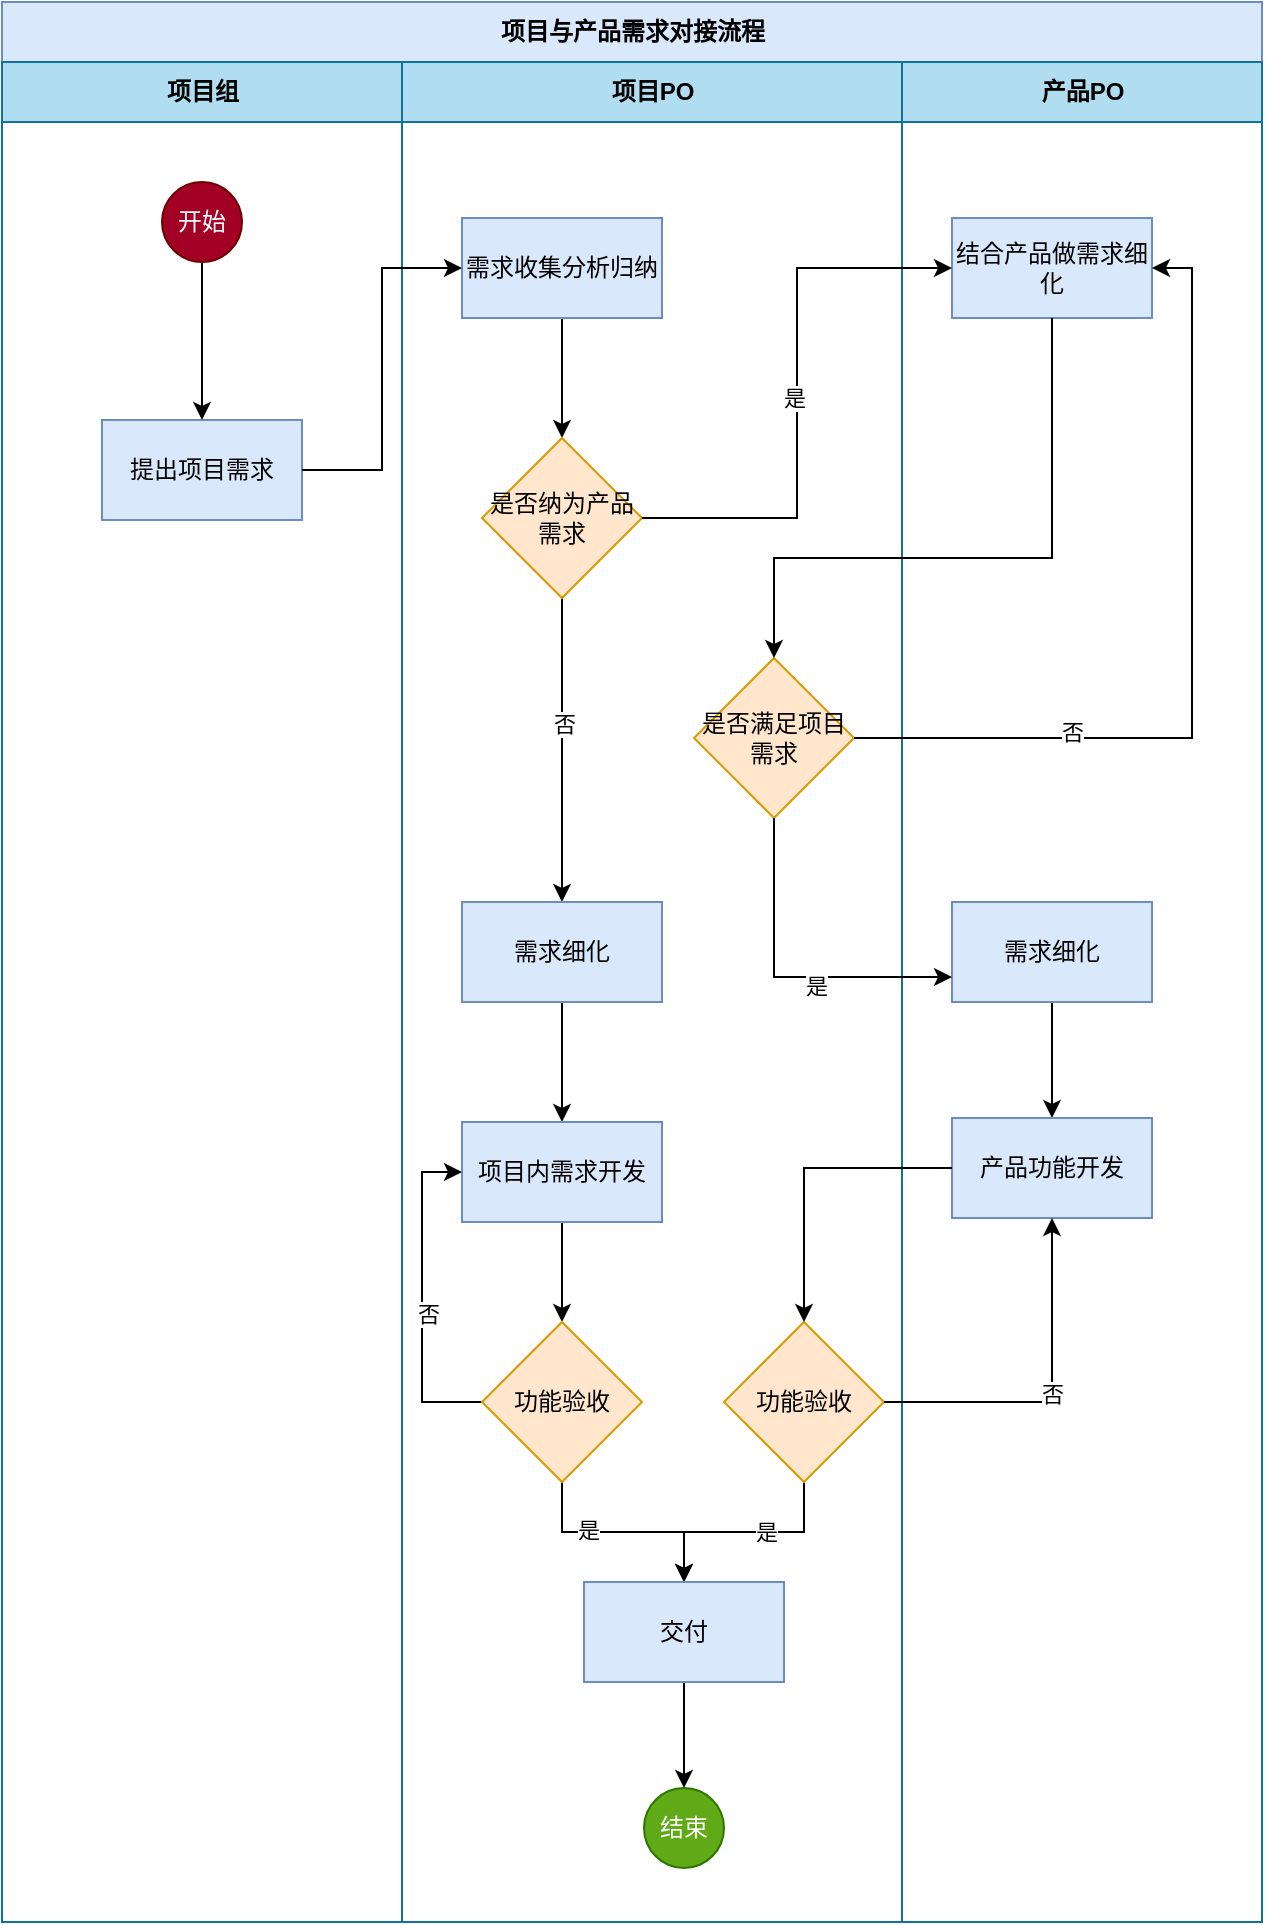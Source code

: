<mxfile version="14.0.1" type="github"><diagram id="4jGJv6nk2NKiCYC-gAn0" name="Page-1"><mxGraphModel dx="868" dy="479" grid="0" gridSize="10" guides="1" tooltips="1" connect="1" arrows="1" fold="1" page="1" pageScale="1" pageWidth="827" pageHeight="1169" math="0" shadow="0"><root><mxCell id="0"/><mxCell id="1" parent="0"/><mxCell id="DL1j5JlqVerzJhguKJST-13" value="项目与产品需求对接流程" style="swimlane;html=1;childLayout=stackLayout;resizeParent=1;resizeParentMax=0;startSize=30;fillColor=#dae8fc;strokeColor=#6c8ebf;" vertex="1" parent="1"><mxGeometry x="99" y="70" width="630" height="960" as="geometry"/></mxCell><mxCell id="DL1j5JlqVerzJhguKJST-14" value="项目组" style="swimlane;html=1;startSize=30;fillColor=#b1ddf0;strokeColor=#10739e;" vertex="1" parent="DL1j5JlqVerzJhguKJST-13"><mxGeometry y="30" width="200" height="930" as="geometry"/></mxCell><mxCell id="DL1j5JlqVerzJhguKJST-17" value="提出项目需求" style="whiteSpace=wrap;html=1;fillColor=#dae8fc;strokeColor=#6c8ebf;" vertex="1" parent="DL1j5JlqVerzJhguKJST-14"><mxGeometry x="50" y="179" width="100" height="50" as="geometry"/></mxCell><mxCell id="DL1j5JlqVerzJhguKJST-19" style="edgeStyle=orthogonalEdgeStyle;rounded=0;orthogonalLoop=1;jettySize=auto;html=1;" edge="1" parent="DL1j5JlqVerzJhguKJST-14" source="DL1j5JlqVerzJhguKJST-18" target="DL1j5JlqVerzJhguKJST-17"><mxGeometry relative="1" as="geometry"/></mxCell><mxCell id="DL1j5JlqVerzJhguKJST-18" value="开始" style="ellipse;whiteSpace=wrap;html=1;aspect=fixed;fillColor=#a20025;strokeColor=#6F0000;fontColor=#ffffff;" vertex="1" parent="DL1j5JlqVerzJhguKJST-14"><mxGeometry x="80" y="60" width="40" height="40" as="geometry"/></mxCell><mxCell id="DL1j5JlqVerzJhguKJST-15" value="项目PO" style="swimlane;html=1;startSize=30;fillColor=#b1ddf0;strokeColor=#10739e;" vertex="1" parent="DL1j5JlqVerzJhguKJST-13"><mxGeometry x="200" y="30" width="250" height="930" as="geometry"/></mxCell><mxCell id="DL1j5JlqVerzJhguKJST-44" style="edgeStyle=orthogonalEdgeStyle;rounded=0;orthogonalLoop=1;jettySize=auto;html=1;entryX=0.5;entryY=0;entryDx=0;entryDy=0;" edge="1" parent="DL1j5JlqVerzJhguKJST-15" source="DL1j5JlqVerzJhguKJST-35" target="DL1j5JlqVerzJhguKJST-36"><mxGeometry relative="1" as="geometry"/></mxCell><mxCell id="DL1j5JlqVerzJhguKJST-35" value="需求收集分析归纳" style="whiteSpace=wrap;html=1;fillColor=#dae8fc;strokeColor=#6c8ebf;" vertex="1" parent="DL1j5JlqVerzJhguKJST-15"><mxGeometry x="30" y="78" width="100" height="50" as="geometry"/></mxCell><mxCell id="DL1j5JlqVerzJhguKJST-41" style="edgeStyle=orthogonalEdgeStyle;rounded=0;orthogonalLoop=1;jettySize=auto;html=1;entryX=0.5;entryY=0;entryDx=0;entryDy=0;" edge="1" parent="DL1j5JlqVerzJhguKJST-15" source="DL1j5JlqVerzJhguKJST-36" target="DL1j5JlqVerzJhguKJST-39"><mxGeometry relative="1" as="geometry"><Array as="points"><mxPoint x="80" y="400"/><mxPoint x="80" y="400"/></Array></mxGeometry></mxCell><mxCell id="DL1j5JlqVerzJhguKJST-42" value="否" style="edgeLabel;html=1;align=center;verticalAlign=middle;resizable=0;points=[];" vertex="1" connectable="0" parent="DL1j5JlqVerzJhguKJST-41"><mxGeometry x="-0.171" y="1" relative="1" as="geometry"><mxPoint as="offset"/></mxGeometry></mxCell><mxCell id="DL1j5JlqVerzJhguKJST-36" value="是否纳为产品需求" style="rhombus;whiteSpace=wrap;html=1;fillColor=#ffe6cc;strokeColor=#d79b00;" vertex="1" parent="DL1j5JlqVerzJhguKJST-15"><mxGeometry x="40" y="188" width="80" height="80" as="geometry"/></mxCell><mxCell id="DL1j5JlqVerzJhguKJST-46" style="edgeStyle=orthogonalEdgeStyle;rounded=0;orthogonalLoop=1;jettySize=auto;html=1;entryX=0.5;entryY=0;entryDx=0;entryDy=0;" edge="1" parent="DL1j5JlqVerzJhguKJST-15" source="DL1j5JlqVerzJhguKJST-39" target="DL1j5JlqVerzJhguKJST-40"><mxGeometry relative="1" as="geometry"/></mxCell><mxCell id="DL1j5JlqVerzJhguKJST-39" value="需求细化" style="whiteSpace=wrap;html=1;fillColor=#dae8fc;strokeColor=#6c8ebf;" vertex="1" parent="DL1j5JlqVerzJhguKJST-15"><mxGeometry x="30" y="420" width="100" height="50" as="geometry"/></mxCell><mxCell id="DL1j5JlqVerzJhguKJST-84" style="edgeStyle=orthogonalEdgeStyle;rounded=0;orthogonalLoop=1;jettySize=auto;html=1;" edge="1" parent="DL1j5JlqVerzJhguKJST-15" source="DL1j5JlqVerzJhguKJST-40" target="DL1j5JlqVerzJhguKJST-83"><mxGeometry relative="1" as="geometry"/></mxCell><mxCell id="DL1j5JlqVerzJhguKJST-40" value="项目内需求开发" style="whiteSpace=wrap;html=1;fillColor=#dae8fc;strokeColor=#6c8ebf;" vertex="1" parent="DL1j5JlqVerzJhguKJST-15"><mxGeometry x="30" y="530" width="100" height="50" as="geometry"/></mxCell><mxCell id="DL1j5JlqVerzJhguKJST-56" value="是否满足项目需求" style="rhombus;whiteSpace=wrap;html=1;fillColor=#ffe6cc;strokeColor=#d79b00;" vertex="1" parent="DL1j5JlqVerzJhguKJST-15"><mxGeometry x="146" y="298" width="80" height="80" as="geometry"/></mxCell><mxCell id="DL1j5JlqVerzJhguKJST-88" style="edgeStyle=orthogonalEdgeStyle;rounded=0;orthogonalLoop=1;jettySize=auto;html=1;entryX=0.5;entryY=0;entryDx=0;entryDy=0;" edge="1" parent="DL1j5JlqVerzJhguKJST-15" source="DL1j5JlqVerzJhguKJST-47" target="DL1j5JlqVerzJhguKJST-76"><mxGeometry relative="1" as="geometry"/></mxCell><mxCell id="DL1j5JlqVerzJhguKJST-89" value="是" style="edgeLabel;html=1;align=center;verticalAlign=middle;resizable=0;points=[];" vertex="1" connectable="0" parent="DL1j5JlqVerzJhguKJST-88"><mxGeometry x="-0.2" relative="1" as="geometry"><mxPoint as="offset"/></mxGeometry></mxCell><mxCell id="DL1j5JlqVerzJhguKJST-47" value="功能验收" style="rhombus;whiteSpace=wrap;html=1;fillColor=#ffe6cc;strokeColor=#d79b00;" vertex="1" parent="DL1j5JlqVerzJhguKJST-15"><mxGeometry x="161" y="630" width="80" height="80" as="geometry"/></mxCell><mxCell id="DL1j5JlqVerzJhguKJST-85" style="edgeStyle=orthogonalEdgeStyle;rounded=0;orthogonalLoop=1;jettySize=auto;html=1;entryX=0;entryY=0.5;entryDx=0;entryDy=0;exitX=0;exitY=0.5;exitDx=0;exitDy=0;" edge="1" parent="DL1j5JlqVerzJhguKJST-15" source="DL1j5JlqVerzJhguKJST-83" target="DL1j5JlqVerzJhguKJST-40"><mxGeometry relative="1" as="geometry"/></mxCell><mxCell id="DL1j5JlqVerzJhguKJST-86" value="否" style="edgeLabel;html=1;align=center;verticalAlign=middle;resizable=0;points=[];" vertex="1" connectable="0" parent="DL1j5JlqVerzJhguKJST-85"><mxGeometry x="-0.103" y="-3" relative="1" as="geometry"><mxPoint as="offset"/></mxGeometry></mxCell><mxCell id="DL1j5JlqVerzJhguKJST-87" style="edgeStyle=orthogonalEdgeStyle;rounded=0;orthogonalLoop=1;jettySize=auto;html=1;entryX=0.5;entryY=0;entryDx=0;entryDy=0;" edge="1" parent="DL1j5JlqVerzJhguKJST-15" source="DL1j5JlqVerzJhguKJST-83" target="DL1j5JlqVerzJhguKJST-76"><mxGeometry relative="1" as="geometry"/></mxCell><mxCell id="DL1j5JlqVerzJhguKJST-90" value="是" style="edgeLabel;html=1;align=center;verticalAlign=middle;resizable=0;points=[];" vertex="1" connectable="0" parent="DL1j5JlqVerzJhguKJST-87"><mxGeometry x="-0.315" y="1" relative="1" as="geometry"><mxPoint as="offset"/></mxGeometry></mxCell><mxCell id="DL1j5JlqVerzJhguKJST-83" value="功能验收" style="rhombus;whiteSpace=wrap;html=1;fillColor=#ffe6cc;strokeColor=#d79b00;" vertex="1" parent="DL1j5JlqVerzJhguKJST-15"><mxGeometry x="40" y="630" width="80" height="80" as="geometry"/></mxCell><mxCell id="DL1j5JlqVerzJhguKJST-91" style="edgeStyle=orthogonalEdgeStyle;rounded=0;orthogonalLoop=1;jettySize=auto;html=1;entryX=0.5;entryY=0;entryDx=0;entryDy=0;" edge="1" parent="DL1j5JlqVerzJhguKJST-15" source="DL1j5JlqVerzJhguKJST-76" target="DL1j5JlqVerzJhguKJST-21"><mxGeometry relative="1" as="geometry"/></mxCell><mxCell id="DL1j5JlqVerzJhguKJST-76" value="交付" style="whiteSpace=wrap;html=1;fillColor=#dae8fc;strokeColor=#6c8ebf;" vertex="1" parent="DL1j5JlqVerzJhguKJST-15"><mxGeometry x="91" y="760" width="100" height="50" as="geometry"/></mxCell><mxCell id="DL1j5JlqVerzJhguKJST-21" value="结束" style="ellipse;whiteSpace=wrap;html=1;aspect=fixed;fillColor=#60a917;strokeColor=#2D7600;fontColor=#ffffff;" vertex="1" parent="DL1j5JlqVerzJhguKJST-15"><mxGeometry x="121" y="863" width="40" height="40" as="geometry"/></mxCell><mxCell id="DL1j5JlqVerzJhguKJST-16" value="产品PO" style="swimlane;html=1;startSize=30;fillColor=#b1ddf0;strokeColor=#10739e;" vertex="1" parent="DL1j5JlqVerzJhguKJST-13"><mxGeometry x="450" y="30" width="180" height="930" as="geometry"/></mxCell><mxCell id="DL1j5JlqVerzJhguKJST-55" value="结合产品做需求细化" style="whiteSpace=wrap;html=1;fillColor=#dae8fc;strokeColor=#6c8ebf;" vertex="1" parent="DL1j5JlqVerzJhguKJST-16"><mxGeometry x="25" y="78" width="100" height="50" as="geometry"/></mxCell><mxCell id="DL1j5JlqVerzJhguKJST-68" style="edgeStyle=orthogonalEdgeStyle;rounded=0;orthogonalLoop=1;jettySize=auto;html=1;entryX=0.5;entryY=0;entryDx=0;entryDy=0;" edge="1" parent="DL1j5JlqVerzJhguKJST-16" source="DL1j5JlqVerzJhguKJST-59" target="DL1j5JlqVerzJhguKJST-63"><mxGeometry relative="1" as="geometry"/></mxCell><mxCell id="DL1j5JlqVerzJhguKJST-59" value="需求细化" style="whiteSpace=wrap;html=1;fillColor=#dae8fc;strokeColor=#6c8ebf;" vertex="1" parent="DL1j5JlqVerzJhguKJST-16"><mxGeometry x="25" y="420" width="100" height="50" as="geometry"/></mxCell><mxCell id="DL1j5JlqVerzJhguKJST-63" value="产品功能开发" style="whiteSpace=wrap;html=1;fillColor=#dae8fc;strokeColor=#6c8ebf;" vertex="1" parent="DL1j5JlqVerzJhguKJST-16"><mxGeometry x="25" y="528" width="100" height="50" as="geometry"/></mxCell><mxCell id="DL1j5JlqVerzJhguKJST-37" style="edgeStyle=orthogonalEdgeStyle;rounded=0;orthogonalLoop=1;jettySize=auto;html=1;entryX=0;entryY=0.5;entryDx=0;entryDy=0;" edge="1" parent="DL1j5JlqVerzJhguKJST-13" source="DL1j5JlqVerzJhguKJST-36" target="DL1j5JlqVerzJhguKJST-55"><mxGeometry relative="1" as="geometry"><mxPoint x="416" y="218" as="targetPoint"/></mxGeometry></mxCell><mxCell id="DL1j5JlqVerzJhguKJST-38" value="是" style="edgeLabel;html=1;align=center;verticalAlign=middle;resizable=0;points=[];" vertex="1" connectable="0" parent="DL1j5JlqVerzJhguKJST-37"><mxGeometry x="-0.383" y="-2" relative="1" as="geometry"><mxPoint x="-3.5" y="-51.5" as="offset"/></mxGeometry></mxCell><mxCell id="DL1j5JlqVerzJhguKJST-69" style="edgeStyle=orthogonalEdgeStyle;rounded=0;orthogonalLoop=1;jettySize=auto;html=1;entryX=0.5;entryY=0;entryDx=0;entryDy=0;exitX=0.5;exitY=1;exitDx=0;exitDy=0;" edge="1" parent="DL1j5JlqVerzJhguKJST-13" source="DL1j5JlqVerzJhguKJST-55" target="DL1j5JlqVerzJhguKJST-56"><mxGeometry relative="1" as="geometry"><Array as="points"><mxPoint x="525" y="278"/><mxPoint x="386" y="278"/></Array></mxGeometry></mxCell><mxCell id="DL1j5JlqVerzJhguKJST-70" style="edgeStyle=orthogonalEdgeStyle;rounded=0;orthogonalLoop=1;jettySize=auto;html=1;entryX=0;entryY=0.75;entryDx=0;entryDy=0;exitX=0.5;exitY=1;exitDx=0;exitDy=0;" edge="1" parent="DL1j5JlqVerzJhguKJST-13" source="DL1j5JlqVerzJhguKJST-56" target="DL1j5JlqVerzJhguKJST-59"><mxGeometry relative="1" as="geometry"/></mxCell><mxCell id="DL1j5JlqVerzJhguKJST-71" value="是" style="edgeLabel;html=1;align=center;verticalAlign=middle;resizable=0;points=[];" vertex="1" connectable="0" parent="DL1j5JlqVerzJhguKJST-70"><mxGeometry x="0.193" y="-3" relative="1" as="geometry"><mxPoint y="1" as="offset"/></mxGeometry></mxCell><mxCell id="DL1j5JlqVerzJhguKJST-72" style="edgeStyle=orthogonalEdgeStyle;rounded=0;orthogonalLoop=1;jettySize=auto;html=1;entryX=1;entryY=0.5;entryDx=0;entryDy=0;" edge="1" parent="DL1j5JlqVerzJhguKJST-13" source="DL1j5JlqVerzJhguKJST-56" target="DL1j5JlqVerzJhguKJST-55"><mxGeometry relative="1" as="geometry"/></mxCell><mxCell id="DL1j5JlqVerzJhguKJST-73" value="否" style="edgeLabel;html=1;align=center;verticalAlign=middle;resizable=0;points=[];" vertex="1" connectable="0" parent="DL1j5JlqVerzJhguKJST-72"><mxGeometry x="-0.486" y="3" relative="1" as="geometry"><mxPoint as="offset"/></mxGeometry></mxCell><mxCell id="DL1j5JlqVerzJhguKJST-45" style="edgeStyle=orthogonalEdgeStyle;rounded=0;orthogonalLoop=1;jettySize=auto;html=1;entryX=0;entryY=0.5;entryDx=0;entryDy=0;exitX=1;exitY=0.5;exitDx=0;exitDy=0;" edge="1" parent="DL1j5JlqVerzJhguKJST-13" source="DL1j5JlqVerzJhguKJST-17" target="DL1j5JlqVerzJhguKJST-35"><mxGeometry relative="1" as="geometry"><mxPoint x="156" y="224" as="sourcePoint"/><mxPoint x="210" y="115" as="targetPoint"/></mxGeometry></mxCell><mxCell id="DL1j5JlqVerzJhguKJST-81" style="edgeStyle=orthogonalEdgeStyle;rounded=0;orthogonalLoop=1;jettySize=auto;html=1;" edge="1" parent="DL1j5JlqVerzJhguKJST-13" source="DL1j5JlqVerzJhguKJST-63" target="DL1j5JlqVerzJhguKJST-47"><mxGeometry relative="1" as="geometry"/></mxCell><mxCell id="DL1j5JlqVerzJhguKJST-82" value="否" style="edgeStyle=orthogonalEdgeStyle;rounded=0;orthogonalLoop=1;jettySize=auto;html=1;entryX=0.5;entryY=1;entryDx=0;entryDy=0;" edge="1" parent="DL1j5JlqVerzJhguKJST-13" source="DL1j5JlqVerzJhguKJST-47" target="DL1j5JlqVerzJhguKJST-63"><mxGeometry relative="1" as="geometry"/></mxCell></root></mxGraphModel></diagram></mxfile>